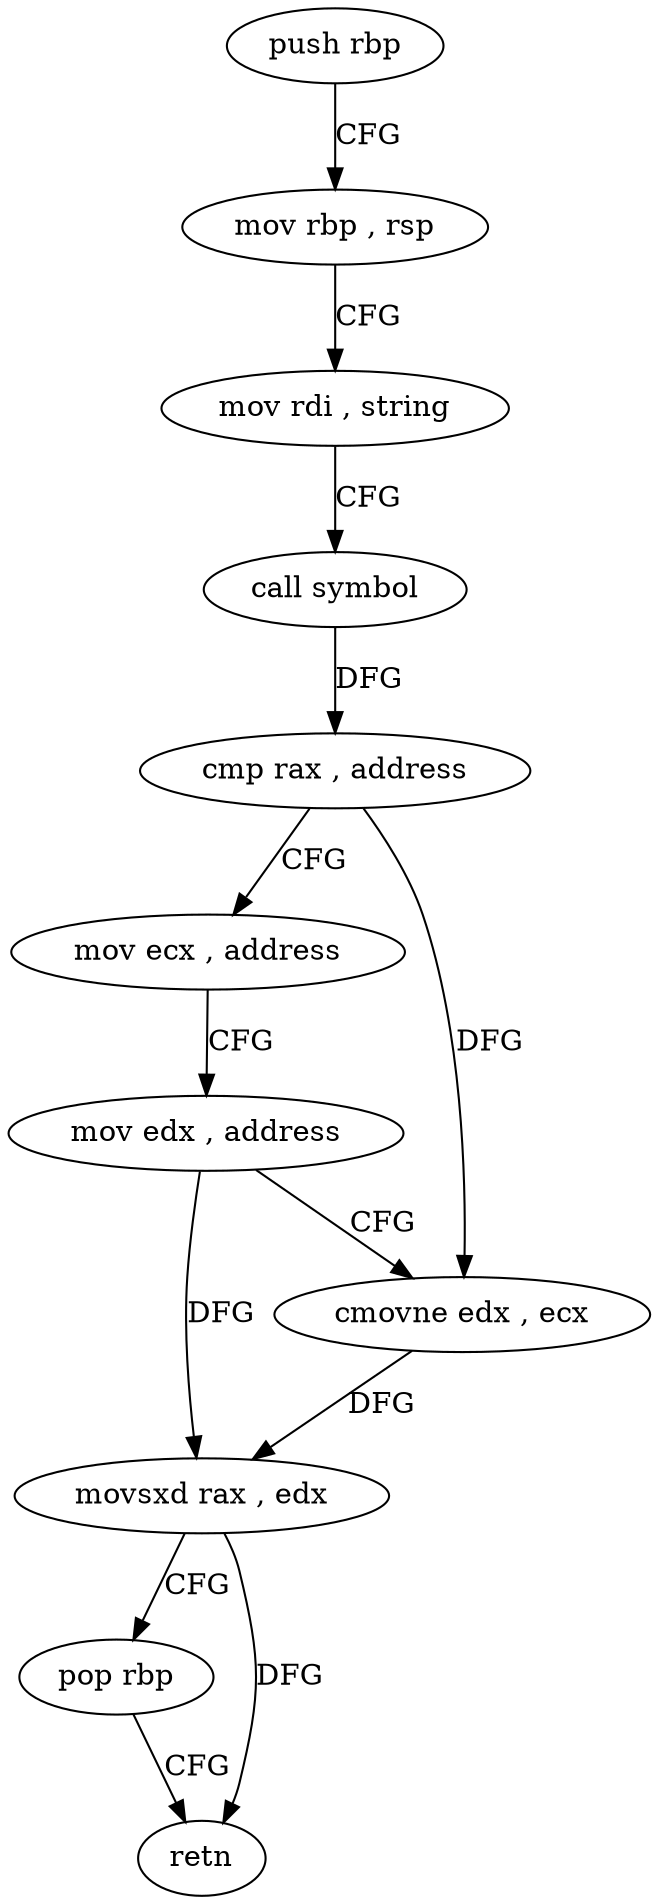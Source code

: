 digraph "func" {
"4371296" [label = "push rbp" ]
"4371297" [label = "mov rbp , rsp" ]
"4371300" [label = "mov rdi , string" ]
"4371310" [label = "call symbol" ]
"4371315" [label = "cmp rax , address" ]
"4371319" [label = "mov ecx , address" ]
"4371324" [label = "mov edx , address" ]
"4371329" [label = "cmovne edx , ecx" ]
"4371332" [label = "movsxd rax , edx" ]
"4371335" [label = "pop rbp" ]
"4371336" [label = "retn" ]
"4371296" -> "4371297" [ label = "CFG" ]
"4371297" -> "4371300" [ label = "CFG" ]
"4371300" -> "4371310" [ label = "CFG" ]
"4371310" -> "4371315" [ label = "DFG" ]
"4371315" -> "4371319" [ label = "CFG" ]
"4371315" -> "4371329" [ label = "DFG" ]
"4371319" -> "4371324" [ label = "CFG" ]
"4371324" -> "4371329" [ label = "CFG" ]
"4371324" -> "4371332" [ label = "DFG" ]
"4371329" -> "4371332" [ label = "DFG" ]
"4371332" -> "4371335" [ label = "CFG" ]
"4371332" -> "4371336" [ label = "DFG" ]
"4371335" -> "4371336" [ label = "CFG" ]
}
